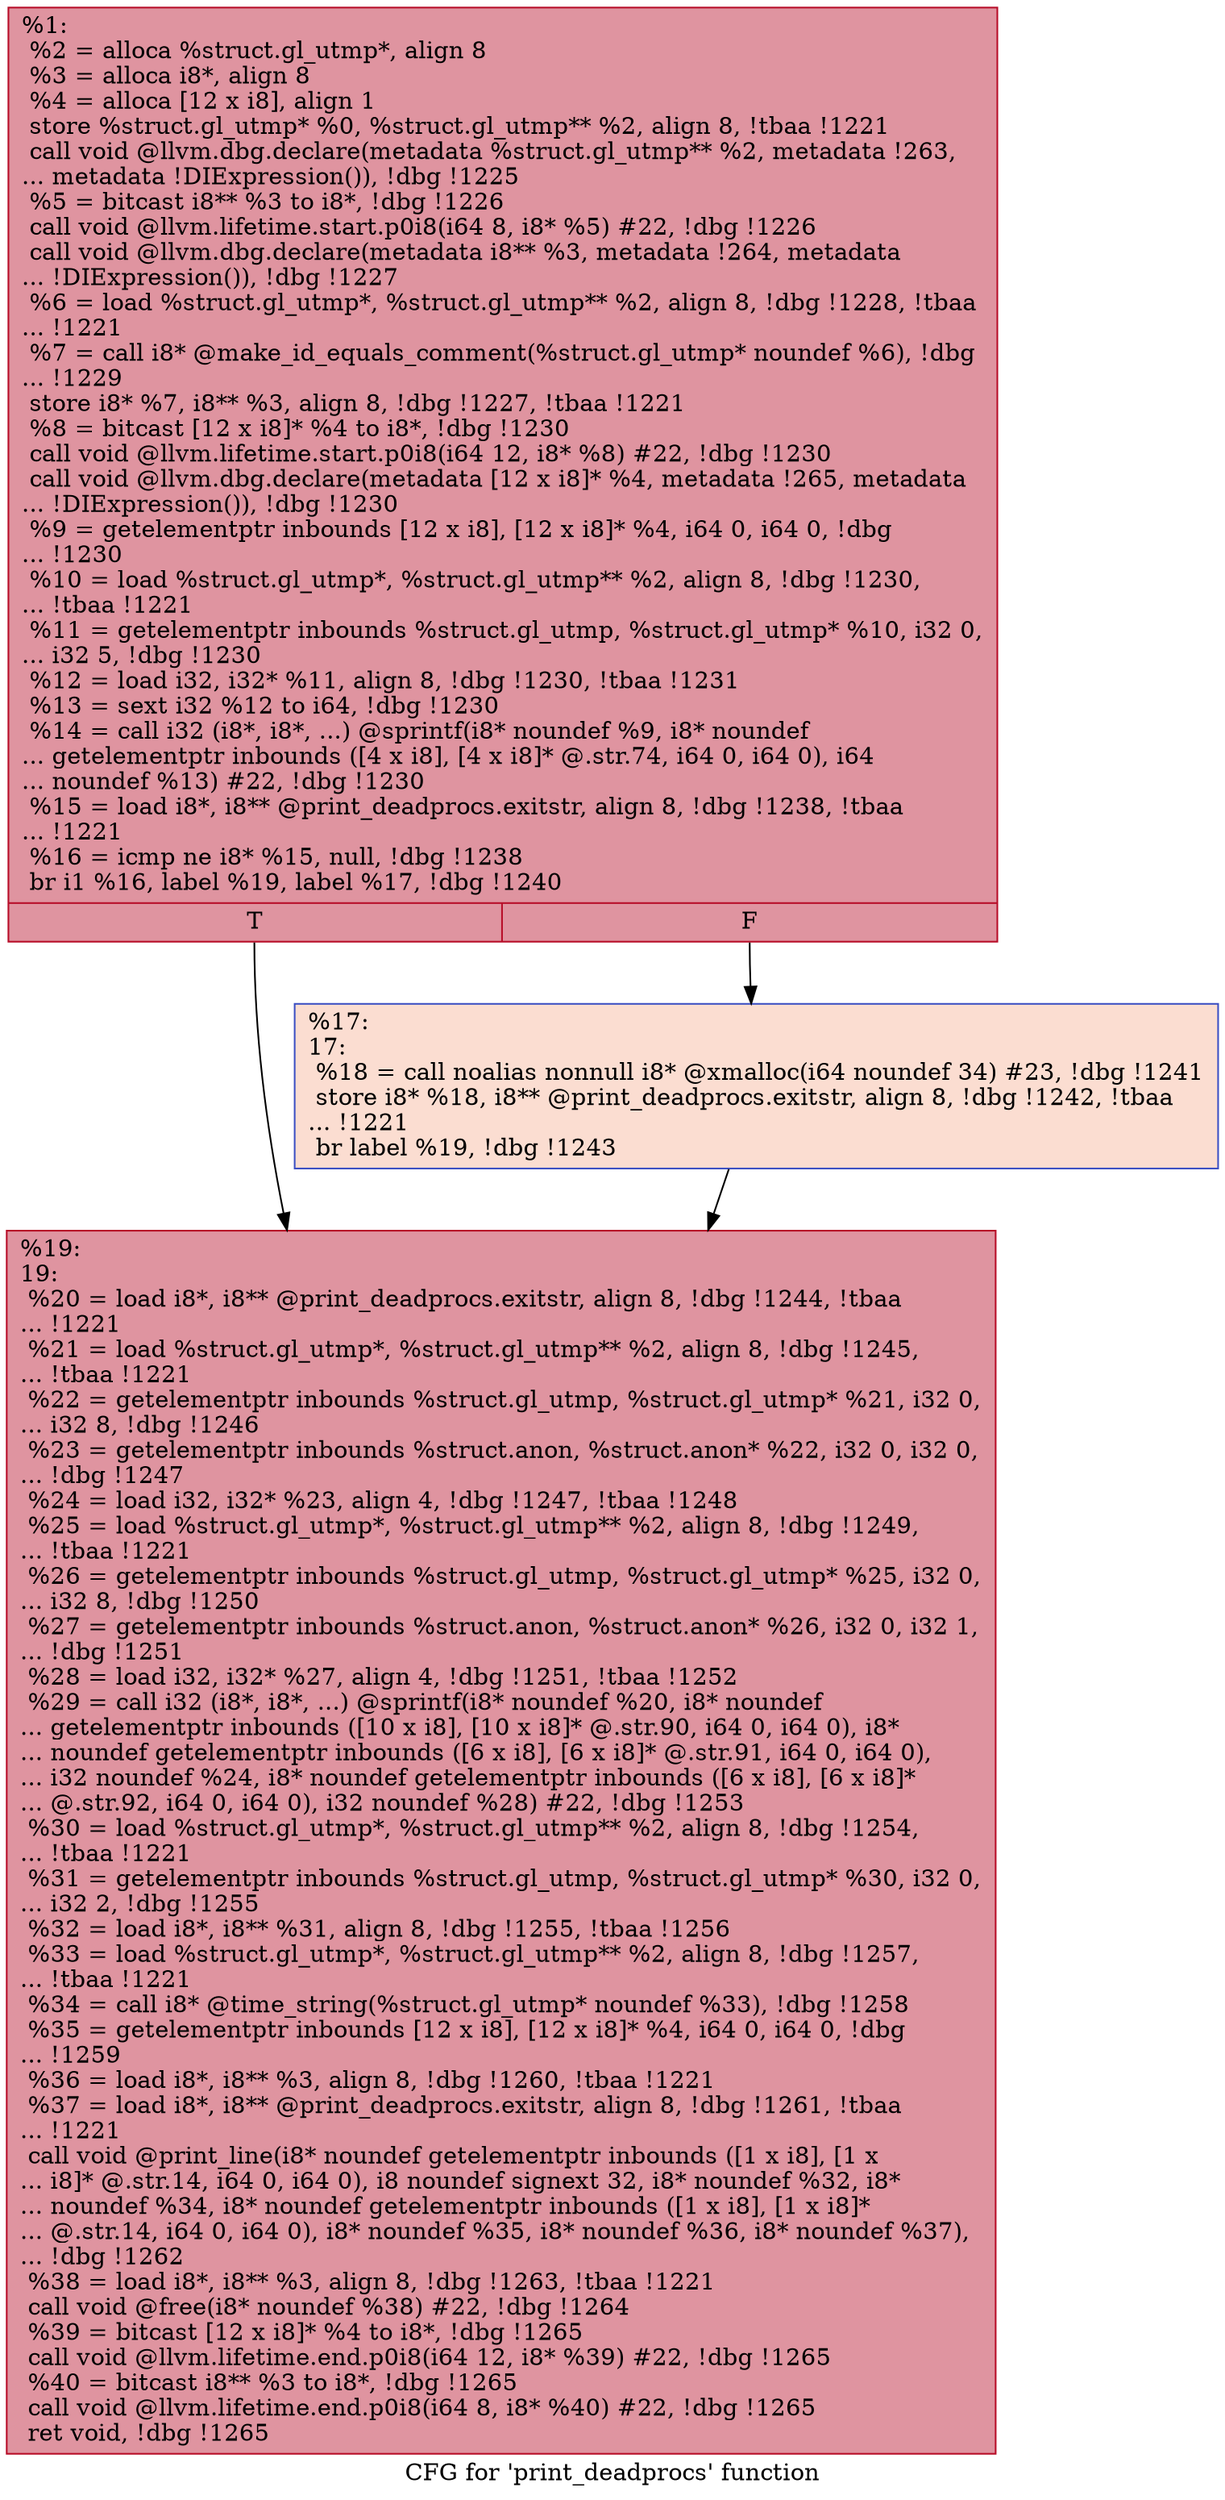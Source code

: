 digraph "CFG for 'print_deadprocs' function" {
	label="CFG for 'print_deadprocs' function";

	Node0x1194c00 [shape=record,color="#b70d28ff", style=filled, fillcolor="#b70d2870",label="{%1:\l  %2 = alloca %struct.gl_utmp*, align 8\l  %3 = alloca i8*, align 8\l  %4 = alloca [12 x i8], align 1\l  store %struct.gl_utmp* %0, %struct.gl_utmp** %2, align 8, !tbaa !1221\l  call void @llvm.dbg.declare(metadata %struct.gl_utmp** %2, metadata !263,\l... metadata !DIExpression()), !dbg !1225\l  %5 = bitcast i8** %3 to i8*, !dbg !1226\l  call void @llvm.lifetime.start.p0i8(i64 8, i8* %5) #22, !dbg !1226\l  call void @llvm.dbg.declare(metadata i8** %3, metadata !264, metadata\l... !DIExpression()), !dbg !1227\l  %6 = load %struct.gl_utmp*, %struct.gl_utmp** %2, align 8, !dbg !1228, !tbaa\l... !1221\l  %7 = call i8* @make_id_equals_comment(%struct.gl_utmp* noundef %6), !dbg\l... !1229\l  store i8* %7, i8** %3, align 8, !dbg !1227, !tbaa !1221\l  %8 = bitcast [12 x i8]* %4 to i8*, !dbg !1230\l  call void @llvm.lifetime.start.p0i8(i64 12, i8* %8) #22, !dbg !1230\l  call void @llvm.dbg.declare(metadata [12 x i8]* %4, metadata !265, metadata\l... !DIExpression()), !dbg !1230\l  %9 = getelementptr inbounds [12 x i8], [12 x i8]* %4, i64 0, i64 0, !dbg\l... !1230\l  %10 = load %struct.gl_utmp*, %struct.gl_utmp** %2, align 8, !dbg !1230,\l... !tbaa !1221\l  %11 = getelementptr inbounds %struct.gl_utmp, %struct.gl_utmp* %10, i32 0,\l... i32 5, !dbg !1230\l  %12 = load i32, i32* %11, align 8, !dbg !1230, !tbaa !1231\l  %13 = sext i32 %12 to i64, !dbg !1230\l  %14 = call i32 (i8*, i8*, ...) @sprintf(i8* noundef %9, i8* noundef\l... getelementptr inbounds ([4 x i8], [4 x i8]* @.str.74, i64 0, i64 0), i64\l... noundef %13) #22, !dbg !1230\l  %15 = load i8*, i8** @print_deadprocs.exitstr, align 8, !dbg !1238, !tbaa\l... !1221\l  %16 = icmp ne i8* %15, null, !dbg !1238\l  br i1 %16, label %19, label %17, !dbg !1240\l|{<s0>T|<s1>F}}"];
	Node0x1194c00:s0 -> Node0x1194ca0;
	Node0x1194c00:s1 -> Node0x1194c50;
	Node0x1194c50 [shape=record,color="#3d50c3ff", style=filled, fillcolor="#f7b39670",label="{%17:\l17:                                               \l  %18 = call noalias nonnull i8* @xmalloc(i64 noundef 34) #23, !dbg !1241\l  store i8* %18, i8** @print_deadprocs.exitstr, align 8, !dbg !1242, !tbaa\l... !1221\l  br label %19, !dbg !1243\l}"];
	Node0x1194c50 -> Node0x1194ca0;
	Node0x1194ca0 [shape=record,color="#b70d28ff", style=filled, fillcolor="#b70d2870",label="{%19:\l19:                                               \l  %20 = load i8*, i8** @print_deadprocs.exitstr, align 8, !dbg !1244, !tbaa\l... !1221\l  %21 = load %struct.gl_utmp*, %struct.gl_utmp** %2, align 8, !dbg !1245,\l... !tbaa !1221\l  %22 = getelementptr inbounds %struct.gl_utmp, %struct.gl_utmp* %21, i32 0,\l... i32 8, !dbg !1246\l  %23 = getelementptr inbounds %struct.anon, %struct.anon* %22, i32 0, i32 0,\l... !dbg !1247\l  %24 = load i32, i32* %23, align 4, !dbg !1247, !tbaa !1248\l  %25 = load %struct.gl_utmp*, %struct.gl_utmp** %2, align 8, !dbg !1249,\l... !tbaa !1221\l  %26 = getelementptr inbounds %struct.gl_utmp, %struct.gl_utmp* %25, i32 0,\l... i32 8, !dbg !1250\l  %27 = getelementptr inbounds %struct.anon, %struct.anon* %26, i32 0, i32 1,\l... !dbg !1251\l  %28 = load i32, i32* %27, align 4, !dbg !1251, !tbaa !1252\l  %29 = call i32 (i8*, i8*, ...) @sprintf(i8* noundef %20, i8* noundef\l... getelementptr inbounds ([10 x i8], [10 x i8]* @.str.90, i64 0, i64 0), i8*\l... noundef getelementptr inbounds ([6 x i8], [6 x i8]* @.str.91, i64 0, i64 0),\l... i32 noundef %24, i8* noundef getelementptr inbounds ([6 x i8], [6 x i8]*\l... @.str.92, i64 0, i64 0), i32 noundef %28) #22, !dbg !1253\l  %30 = load %struct.gl_utmp*, %struct.gl_utmp** %2, align 8, !dbg !1254,\l... !tbaa !1221\l  %31 = getelementptr inbounds %struct.gl_utmp, %struct.gl_utmp* %30, i32 0,\l... i32 2, !dbg !1255\l  %32 = load i8*, i8** %31, align 8, !dbg !1255, !tbaa !1256\l  %33 = load %struct.gl_utmp*, %struct.gl_utmp** %2, align 8, !dbg !1257,\l... !tbaa !1221\l  %34 = call i8* @time_string(%struct.gl_utmp* noundef %33), !dbg !1258\l  %35 = getelementptr inbounds [12 x i8], [12 x i8]* %4, i64 0, i64 0, !dbg\l... !1259\l  %36 = load i8*, i8** %3, align 8, !dbg !1260, !tbaa !1221\l  %37 = load i8*, i8** @print_deadprocs.exitstr, align 8, !dbg !1261, !tbaa\l... !1221\l  call void @print_line(i8* noundef getelementptr inbounds ([1 x i8], [1 x\l... i8]* @.str.14, i64 0, i64 0), i8 noundef signext 32, i8* noundef %32, i8*\l... noundef %34, i8* noundef getelementptr inbounds ([1 x i8], [1 x i8]*\l... @.str.14, i64 0, i64 0), i8* noundef %35, i8* noundef %36, i8* noundef %37),\l... !dbg !1262\l  %38 = load i8*, i8** %3, align 8, !dbg !1263, !tbaa !1221\l  call void @free(i8* noundef %38) #22, !dbg !1264\l  %39 = bitcast [12 x i8]* %4 to i8*, !dbg !1265\l  call void @llvm.lifetime.end.p0i8(i64 12, i8* %39) #22, !dbg !1265\l  %40 = bitcast i8** %3 to i8*, !dbg !1265\l  call void @llvm.lifetime.end.p0i8(i64 8, i8* %40) #22, !dbg !1265\l  ret void, !dbg !1265\l}"];
}
